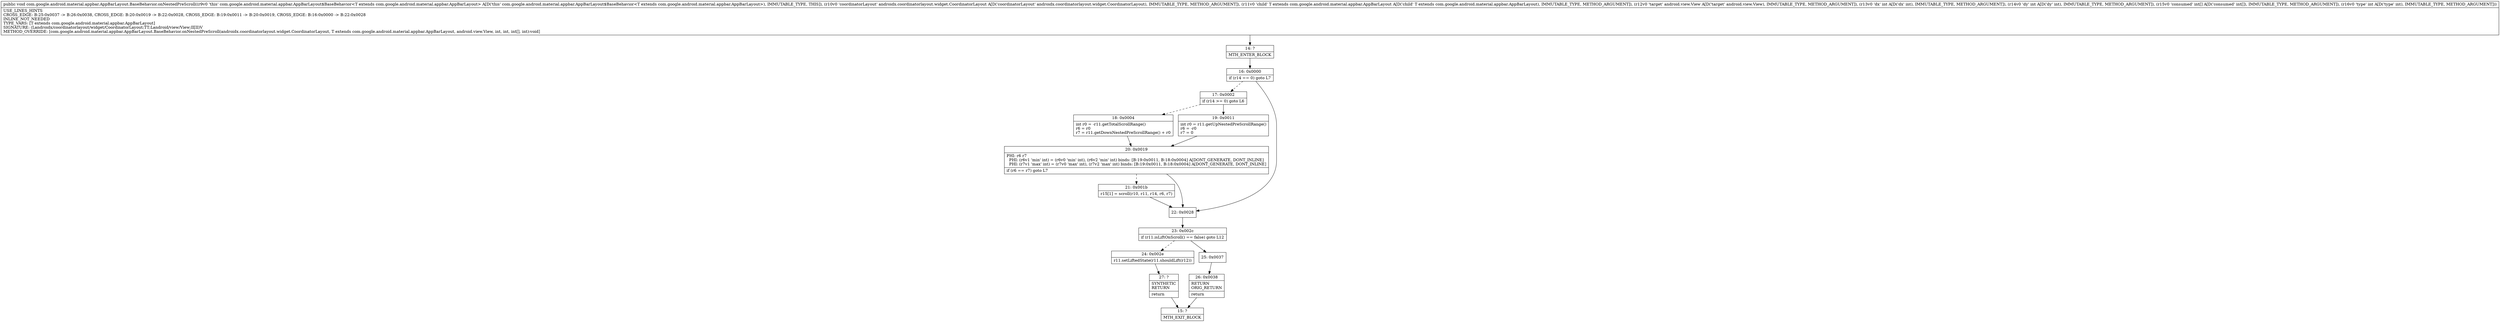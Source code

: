 digraph "CFG forcom.google.android.material.appbar.AppBarLayout.BaseBehavior.onNestedPreScroll(Landroidx\/coordinatorlayout\/widget\/CoordinatorLayout;Lcom\/google\/android\/material\/appbar\/AppBarLayout;Landroid\/view\/View;II[II)V" {
Node_14 [shape=record,label="{14\:\ ?|MTH_ENTER_BLOCK\l}"];
Node_16 [shape=record,label="{16\:\ 0x0000|if (r14 == 0) goto L7\l}"];
Node_17 [shape=record,label="{17\:\ 0x0002|if (r14 \>= 0) goto L6\l}"];
Node_18 [shape=record,label="{18\:\ 0x0004|int r0 = \-r11.getTotalScrollRange()\lr6 = r0\lr7 = r11.getDownNestedPreScrollRange() + r0\l}"];
Node_20 [shape=record,label="{20\:\ 0x0019|PHI: r6 r7 \l  PHI: (r6v1 'min' int) = (r6v0 'min' int), (r6v2 'min' int) binds: [B:19:0x0011, B:18:0x0004] A[DONT_GENERATE, DONT_INLINE]\l  PHI: (r7v1 'max' int) = (r7v0 'max' int), (r7v2 'max' int) binds: [B:19:0x0011, B:18:0x0004] A[DONT_GENERATE, DONT_INLINE]\l|if (r6 == r7) goto L7\l}"];
Node_21 [shape=record,label="{21\:\ 0x001b|r15[1] = scroll(r10, r11, r14, r6, r7)\l}"];
Node_19 [shape=record,label="{19\:\ 0x0011|int r0 = r11.getUpNestedPreScrollRange()\lr6 = \-r0\lr7 = 0\l}"];
Node_22 [shape=record,label="{22\:\ 0x0028}"];
Node_23 [shape=record,label="{23\:\ 0x002c|if (r11.isLiftOnScroll() == false) goto L12\l}"];
Node_24 [shape=record,label="{24\:\ 0x002e|r11.setLiftedState(r11.shouldLift(r12))\l}"];
Node_27 [shape=record,label="{27\:\ ?|SYNTHETIC\lRETURN\l|return\l}"];
Node_15 [shape=record,label="{15\:\ ?|MTH_EXIT_BLOCK\l}"];
Node_25 [shape=record,label="{25\:\ 0x0037}"];
Node_26 [shape=record,label="{26\:\ 0x0038|RETURN\lORIG_RETURN\l|return\l}"];
MethodNode[shape=record,label="{public void com.google.android.material.appbar.AppBarLayout.BaseBehavior.onNestedPreScroll((r9v0 'this' com.google.android.material.appbar.AppBarLayout$BaseBehavior\<T extends com.google.android.material.appbar.AppBarLayout\> A[D('this' com.google.android.material.appbar.AppBarLayout$BaseBehavior\<T extends com.google.android.material.appbar.AppBarLayout\>), IMMUTABLE_TYPE, THIS]), (r10v0 'coordinatorLayout' androidx.coordinatorlayout.widget.CoordinatorLayout A[D('coordinatorLayout' androidx.coordinatorlayout.widget.CoordinatorLayout), IMMUTABLE_TYPE, METHOD_ARGUMENT]), (r11v0 'child' T extends com.google.android.material.appbar.AppBarLayout A[D('child' T extends com.google.android.material.appbar.AppBarLayout), IMMUTABLE_TYPE, METHOD_ARGUMENT]), (r12v0 'target' android.view.View A[D('target' android.view.View), IMMUTABLE_TYPE, METHOD_ARGUMENT]), (r13v0 'dx' int A[D('dx' int), IMMUTABLE_TYPE, METHOD_ARGUMENT]), (r14v0 'dy' int A[D('dy' int), IMMUTABLE_TYPE, METHOD_ARGUMENT]), (r15v0 'consumed' int[] A[D('consumed' int[]), IMMUTABLE_TYPE, METHOD_ARGUMENT]), (r16v0 'type' int A[D('type' int), IMMUTABLE_TYPE, METHOD_ARGUMENT]))  | USE_LINES_HINTS\lCROSS_EDGE: B:25:0x0037 \-\> B:26:0x0038, CROSS_EDGE: B:20:0x0019 \-\> B:22:0x0028, CROSS_EDGE: B:19:0x0011 \-\> B:20:0x0019, CROSS_EDGE: B:16:0x0000 \-\> B:22:0x0028\lINLINE_NOT_NEEDED\lTYPE_VARS: [T extends com.google.android.material.appbar.AppBarLayout]\lSIGNATURE: (Landroidx\/coordinatorlayout\/widget\/CoordinatorLayout;TT;Landroid\/view\/View;II[II)V\lMETHOD_OVERRIDE: [com.google.android.material.appbar.AppBarLayout.BaseBehavior.onNestedPreScroll(androidx.coordinatorlayout.widget.CoordinatorLayout, T extends com.google.android.material.appbar.AppBarLayout, android.view.View, int, int, int[], int):void]\l}"];
MethodNode -> Node_14;Node_14 -> Node_16;
Node_16 -> Node_17[style=dashed];
Node_16 -> Node_22;
Node_17 -> Node_18[style=dashed];
Node_17 -> Node_19;
Node_18 -> Node_20;
Node_20 -> Node_21[style=dashed];
Node_20 -> Node_22;
Node_21 -> Node_22;
Node_19 -> Node_20;
Node_22 -> Node_23;
Node_23 -> Node_24[style=dashed];
Node_23 -> Node_25;
Node_24 -> Node_27;
Node_27 -> Node_15;
Node_25 -> Node_26;
Node_26 -> Node_15;
}


